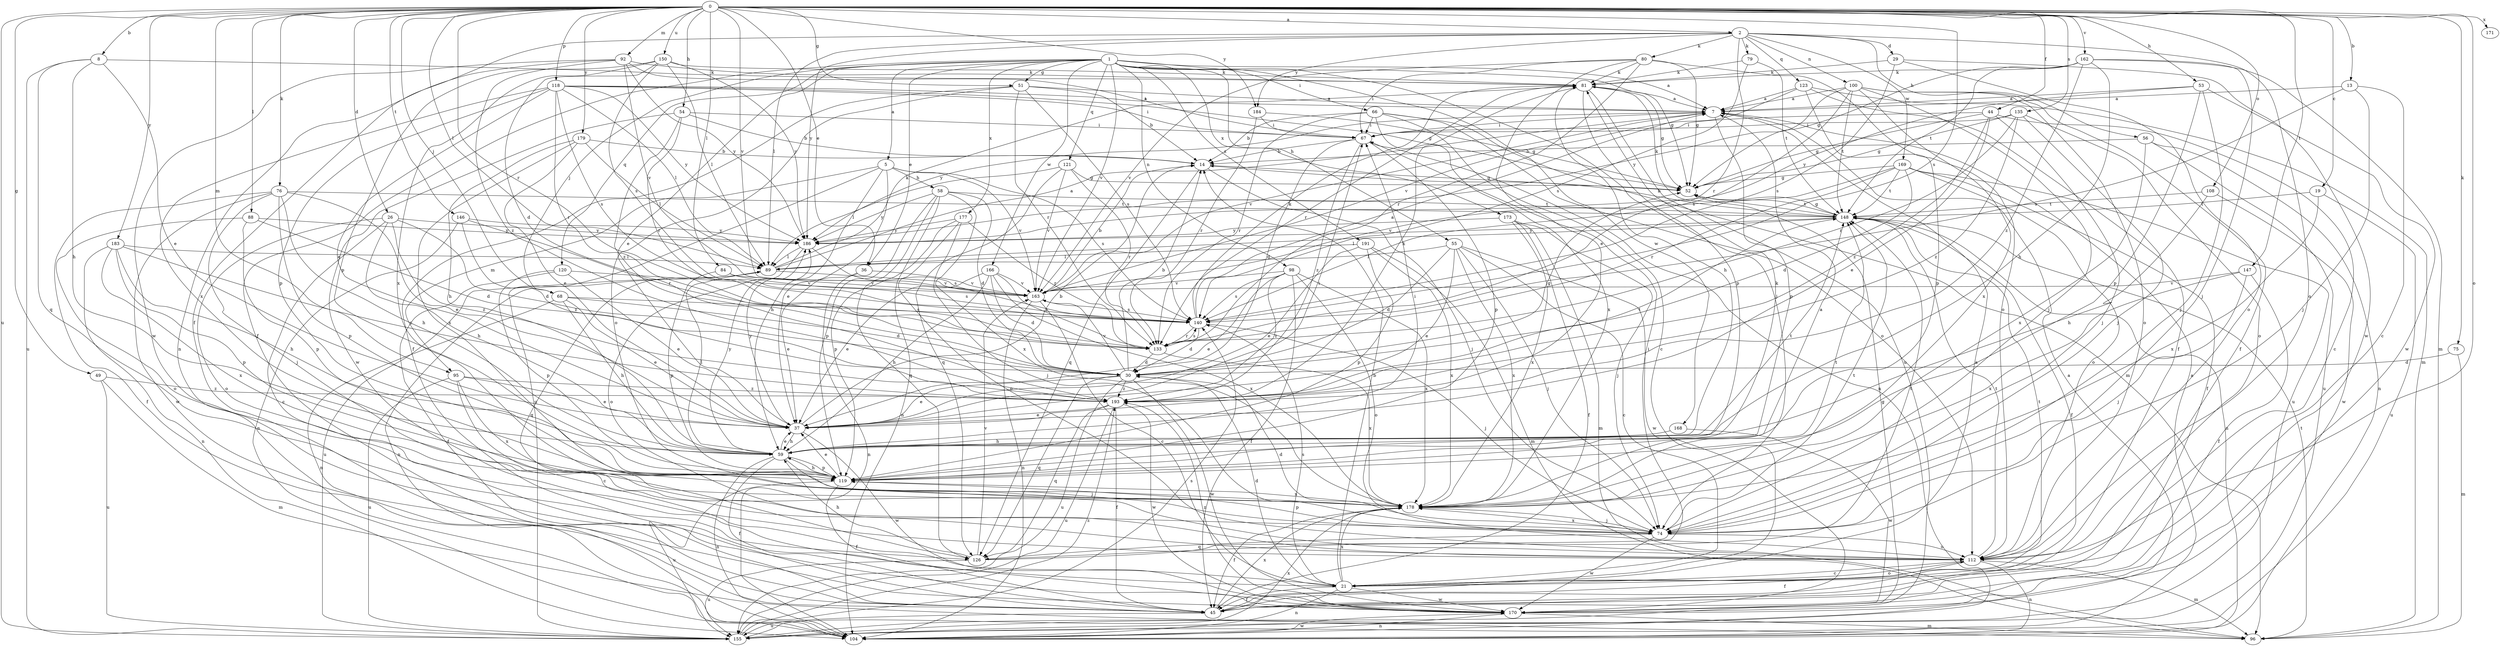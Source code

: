 strict digraph  {
0;
1;
2;
5;
7;
8;
13;
14;
19;
21;
26;
29;
30;
36;
37;
44;
45;
49;
51;
52;
53;
54;
55;
56;
58;
59;
66;
67;
68;
74;
75;
76;
79;
80;
81;
84;
88;
89;
92;
95;
96;
98;
100;
104;
108;
112;
118;
119;
120;
121;
123;
126;
133;
135;
140;
146;
147;
148;
150;
155;
162;
163;
166;
168;
169;
170;
171;
173;
177;
178;
179;
183;
184;
186;
191;
193;
0 -> 2  [label=a];
0 -> 8  [label=b];
0 -> 13  [label=b];
0 -> 19  [label=c];
0 -> 26  [label=d];
0 -> 36  [label=e];
0 -> 44  [label=f];
0 -> 49  [label=g];
0 -> 51  [label=g];
0 -> 53  [label=h];
0 -> 54  [label=h];
0 -> 68  [label=j];
0 -> 75  [label=k];
0 -> 76  [label=k];
0 -> 84  [label=l];
0 -> 88  [label=l];
0 -> 89  [label=l];
0 -> 92  [label=m];
0 -> 95  [label=m];
0 -> 108  [label=o];
0 -> 112  [label=o];
0 -> 118  [label=p];
0 -> 133  [label=r];
0 -> 135  [label=s];
0 -> 140  [label=s];
0 -> 146  [label=t];
0 -> 147  [label=t];
0 -> 150  [label=u];
0 -> 155  [label=u];
0 -> 162  [label=v];
0 -> 163  [label=v];
0 -> 171  [label=x];
0 -> 179  [label=y];
0 -> 183  [label=y];
0 -> 184  [label=y];
1 -> 5  [label=a];
1 -> 7  [label=a];
1 -> 36  [label=e];
1 -> 37  [label=e];
1 -> 45  [label=f];
1 -> 51  [label=g];
1 -> 52  [label=g];
1 -> 55  [label=h];
1 -> 66  [label=i];
1 -> 68  [label=j];
1 -> 74  [label=j];
1 -> 98  [label=n];
1 -> 120  [label=q];
1 -> 121  [label=q];
1 -> 163  [label=v];
1 -> 166  [label=w];
1 -> 168  [label=w];
1 -> 173  [label=x];
1 -> 177  [label=x];
1 -> 191  [label=z];
2 -> 29  [label=d];
2 -> 45  [label=f];
2 -> 56  [label=h];
2 -> 79  [label=k];
2 -> 80  [label=k];
2 -> 89  [label=l];
2 -> 100  [label=n];
2 -> 112  [label=o];
2 -> 123  [label=q];
2 -> 133  [label=r];
2 -> 169  [label=w];
2 -> 184  [label=y];
2 -> 186  [label=y];
5 -> 37  [label=e];
5 -> 58  [label=h];
5 -> 59  [label=h];
5 -> 95  [label=m];
5 -> 140  [label=s];
5 -> 155  [label=u];
5 -> 163  [label=v];
7 -> 67  [label=i];
7 -> 119  [label=p];
7 -> 163  [label=v];
7 -> 186  [label=y];
8 -> 37  [label=e];
8 -> 59  [label=h];
8 -> 81  [label=k];
8 -> 126  [label=q];
8 -> 155  [label=u];
13 -> 7  [label=a];
13 -> 21  [label=c];
13 -> 74  [label=j];
13 -> 140  [label=s];
14 -> 52  [label=g];
14 -> 74  [label=j];
14 -> 126  [label=q];
19 -> 148  [label=t];
19 -> 155  [label=u];
19 -> 178  [label=x];
21 -> 14  [label=b];
21 -> 30  [label=d];
21 -> 45  [label=f];
21 -> 104  [label=n];
21 -> 112  [label=o];
21 -> 140  [label=s];
21 -> 148  [label=t];
21 -> 170  [label=w];
21 -> 178  [label=x];
26 -> 21  [label=c];
26 -> 30  [label=d];
26 -> 59  [label=h];
26 -> 112  [label=o];
26 -> 186  [label=y];
26 -> 193  [label=z];
29 -> 81  [label=k];
29 -> 112  [label=o];
29 -> 140  [label=s];
29 -> 170  [label=w];
30 -> 14  [label=b];
30 -> 37  [label=e];
30 -> 52  [label=g];
30 -> 126  [label=q];
30 -> 155  [label=u];
30 -> 163  [label=v];
30 -> 170  [label=w];
30 -> 193  [label=z];
36 -> 37  [label=e];
36 -> 104  [label=n];
36 -> 163  [label=v];
37 -> 14  [label=b];
37 -> 59  [label=h];
37 -> 67  [label=i];
37 -> 170  [label=w];
37 -> 186  [label=y];
44 -> 21  [label=c];
44 -> 37  [label=e];
44 -> 52  [label=g];
44 -> 67  [label=i];
44 -> 74  [label=j];
44 -> 193  [label=z];
45 -> 7  [label=a];
45 -> 155  [label=u];
45 -> 178  [label=x];
49 -> 96  [label=m];
49 -> 155  [label=u];
49 -> 193  [label=z];
51 -> 7  [label=a];
51 -> 14  [label=b];
51 -> 45  [label=f];
51 -> 112  [label=o];
51 -> 133  [label=r];
51 -> 140  [label=s];
52 -> 148  [label=t];
53 -> 7  [label=a];
53 -> 74  [label=j];
53 -> 119  [label=p];
53 -> 170  [label=w];
53 -> 186  [label=y];
54 -> 14  [label=b];
54 -> 67  [label=i];
54 -> 133  [label=r];
54 -> 170  [label=w];
54 -> 193  [label=z];
55 -> 21  [label=c];
55 -> 30  [label=d];
55 -> 37  [label=e];
55 -> 74  [label=j];
55 -> 89  [label=l];
55 -> 170  [label=w];
55 -> 178  [label=x];
56 -> 14  [label=b];
56 -> 104  [label=n];
56 -> 155  [label=u];
56 -> 178  [label=x];
58 -> 30  [label=d];
58 -> 104  [label=n];
58 -> 119  [label=p];
58 -> 126  [label=q];
58 -> 148  [label=t];
58 -> 178  [label=x];
58 -> 186  [label=y];
59 -> 37  [label=e];
59 -> 45  [label=f];
59 -> 67  [label=i];
59 -> 74  [label=j];
59 -> 89  [label=l];
59 -> 104  [label=n];
59 -> 119  [label=p];
59 -> 148  [label=t];
59 -> 186  [label=y];
66 -> 14  [label=b];
66 -> 21  [label=c];
66 -> 67  [label=i];
66 -> 96  [label=m];
66 -> 112  [label=o];
66 -> 133  [label=r];
66 -> 178  [label=x];
67 -> 14  [label=b];
67 -> 30  [label=d];
67 -> 104  [label=n];
67 -> 119  [label=p];
67 -> 193  [label=z];
68 -> 30  [label=d];
68 -> 37  [label=e];
68 -> 59  [label=h];
68 -> 104  [label=n];
68 -> 140  [label=s];
74 -> 30  [label=d];
74 -> 112  [label=o];
74 -> 119  [label=p];
74 -> 126  [label=q];
74 -> 148  [label=t];
74 -> 170  [label=w];
74 -> 178  [label=x];
75 -> 30  [label=d];
75 -> 96  [label=m];
76 -> 37  [label=e];
76 -> 45  [label=f];
76 -> 59  [label=h];
76 -> 74  [label=j];
76 -> 119  [label=p];
76 -> 148  [label=t];
76 -> 170  [label=w];
79 -> 81  [label=k];
79 -> 140  [label=s];
79 -> 148  [label=t];
80 -> 37  [label=e];
80 -> 52  [label=g];
80 -> 67  [label=i];
80 -> 81  [label=k];
80 -> 112  [label=o];
80 -> 133  [label=r];
80 -> 163  [label=v];
81 -> 7  [label=a];
81 -> 52  [label=g];
81 -> 59  [label=h];
81 -> 119  [label=p];
81 -> 133  [label=r];
81 -> 155  [label=u];
84 -> 119  [label=p];
84 -> 140  [label=s];
84 -> 163  [label=v];
88 -> 30  [label=d];
88 -> 112  [label=o];
88 -> 119  [label=p];
88 -> 186  [label=y];
89 -> 7  [label=a];
89 -> 81  [label=k];
89 -> 104  [label=n];
89 -> 126  [label=q];
89 -> 155  [label=u];
89 -> 163  [label=v];
92 -> 67  [label=i];
92 -> 81  [label=k];
92 -> 104  [label=n];
92 -> 163  [label=v];
92 -> 170  [label=w];
92 -> 186  [label=y];
92 -> 193  [label=z];
95 -> 21  [label=c];
95 -> 37  [label=e];
95 -> 155  [label=u];
95 -> 178  [label=x];
95 -> 193  [label=z];
96 -> 148  [label=t];
98 -> 37  [label=e];
98 -> 45  [label=f];
98 -> 112  [label=o];
98 -> 140  [label=s];
98 -> 163  [label=v];
98 -> 178  [label=x];
98 -> 193  [label=z];
100 -> 7  [label=a];
100 -> 45  [label=f];
100 -> 74  [label=j];
100 -> 112  [label=o];
100 -> 140  [label=s];
100 -> 148  [label=t];
100 -> 178  [label=x];
100 -> 186  [label=y];
104 -> 7  [label=a];
104 -> 170  [label=w];
108 -> 59  [label=h];
108 -> 148  [label=t];
108 -> 170  [label=w];
112 -> 21  [label=c];
112 -> 45  [label=f];
112 -> 96  [label=m];
112 -> 104  [label=n];
112 -> 148  [label=t];
118 -> 7  [label=a];
118 -> 37  [label=e];
118 -> 52  [label=g];
118 -> 67  [label=i];
118 -> 89  [label=l];
118 -> 119  [label=p];
118 -> 133  [label=r];
118 -> 140  [label=s];
118 -> 178  [label=x];
118 -> 186  [label=y];
119 -> 37  [label=e];
119 -> 45  [label=f];
119 -> 59  [label=h];
119 -> 81  [label=k];
119 -> 155  [label=u];
119 -> 178  [label=x];
120 -> 37  [label=e];
120 -> 45  [label=f];
120 -> 119  [label=p];
120 -> 163  [label=v];
121 -> 52  [label=g];
121 -> 89  [label=l];
121 -> 126  [label=q];
121 -> 133  [label=r];
121 -> 163  [label=v];
123 -> 7  [label=a];
123 -> 45  [label=f];
123 -> 96  [label=m];
123 -> 119  [label=p];
123 -> 163  [label=v];
126 -> 59  [label=h];
126 -> 67  [label=i];
126 -> 148  [label=t];
126 -> 155  [label=u];
126 -> 163  [label=v];
133 -> 30  [label=d];
133 -> 140  [label=s];
133 -> 178  [label=x];
135 -> 52  [label=g];
135 -> 67  [label=i];
135 -> 74  [label=j];
135 -> 112  [label=o];
135 -> 133  [label=r];
135 -> 193  [label=z];
140 -> 7  [label=a];
140 -> 30  [label=d];
140 -> 74  [label=j];
140 -> 81  [label=k];
140 -> 133  [label=r];
146 -> 104  [label=n];
146 -> 133  [label=r];
146 -> 186  [label=y];
146 -> 193  [label=z];
147 -> 45  [label=f];
147 -> 74  [label=j];
147 -> 163  [label=v];
147 -> 178  [label=x];
148 -> 14  [label=b];
148 -> 45  [label=f];
148 -> 52  [label=g];
148 -> 81  [label=k];
148 -> 89  [label=l];
148 -> 104  [label=n];
148 -> 186  [label=y];
150 -> 30  [label=d];
150 -> 81  [label=k];
150 -> 89  [label=l];
150 -> 119  [label=p];
150 -> 140  [label=s];
150 -> 178  [label=x];
150 -> 186  [label=y];
155 -> 7  [label=a];
155 -> 140  [label=s];
155 -> 178  [label=x];
155 -> 193  [label=z];
162 -> 52  [label=g];
162 -> 59  [label=h];
162 -> 74  [label=j];
162 -> 81  [label=k];
162 -> 96  [label=m];
162 -> 148  [label=t];
162 -> 193  [label=z];
163 -> 14  [label=b];
163 -> 21  [label=c];
163 -> 104  [label=n];
163 -> 140  [label=s];
166 -> 30  [label=d];
166 -> 37  [label=e];
166 -> 59  [label=h];
166 -> 133  [label=r];
166 -> 163  [label=v];
166 -> 178  [label=x];
168 -> 59  [label=h];
168 -> 170  [label=w];
169 -> 30  [label=d];
169 -> 45  [label=f];
169 -> 52  [label=g];
169 -> 112  [label=o];
169 -> 133  [label=r];
169 -> 148  [label=t];
169 -> 155  [label=u];
169 -> 163  [label=v];
170 -> 52  [label=g];
170 -> 96  [label=m];
170 -> 104  [label=n];
170 -> 193  [label=z];
173 -> 45  [label=f];
173 -> 74  [label=j];
173 -> 96  [label=m];
173 -> 178  [label=x];
173 -> 186  [label=y];
177 -> 74  [label=j];
177 -> 112  [label=o];
177 -> 119  [label=p];
177 -> 133  [label=r];
177 -> 186  [label=y];
178 -> 7  [label=a];
178 -> 45  [label=f];
178 -> 74  [label=j];
178 -> 148  [label=t];
179 -> 14  [label=b];
179 -> 37  [label=e];
179 -> 59  [label=h];
179 -> 89  [label=l];
179 -> 178  [label=x];
183 -> 59  [label=h];
183 -> 89  [label=l];
183 -> 104  [label=n];
183 -> 119  [label=p];
183 -> 178  [label=x];
183 -> 193  [label=z];
184 -> 52  [label=g];
184 -> 67  [label=i];
184 -> 133  [label=r];
186 -> 89  [label=l];
186 -> 112  [label=o];
186 -> 140  [label=s];
191 -> 37  [label=e];
191 -> 89  [label=l];
191 -> 96  [label=m];
191 -> 119  [label=p];
191 -> 178  [label=x];
193 -> 37  [label=e];
193 -> 45  [label=f];
193 -> 81  [label=k];
193 -> 126  [label=q];
193 -> 148  [label=t];
193 -> 155  [label=u];
193 -> 170  [label=w];
}
